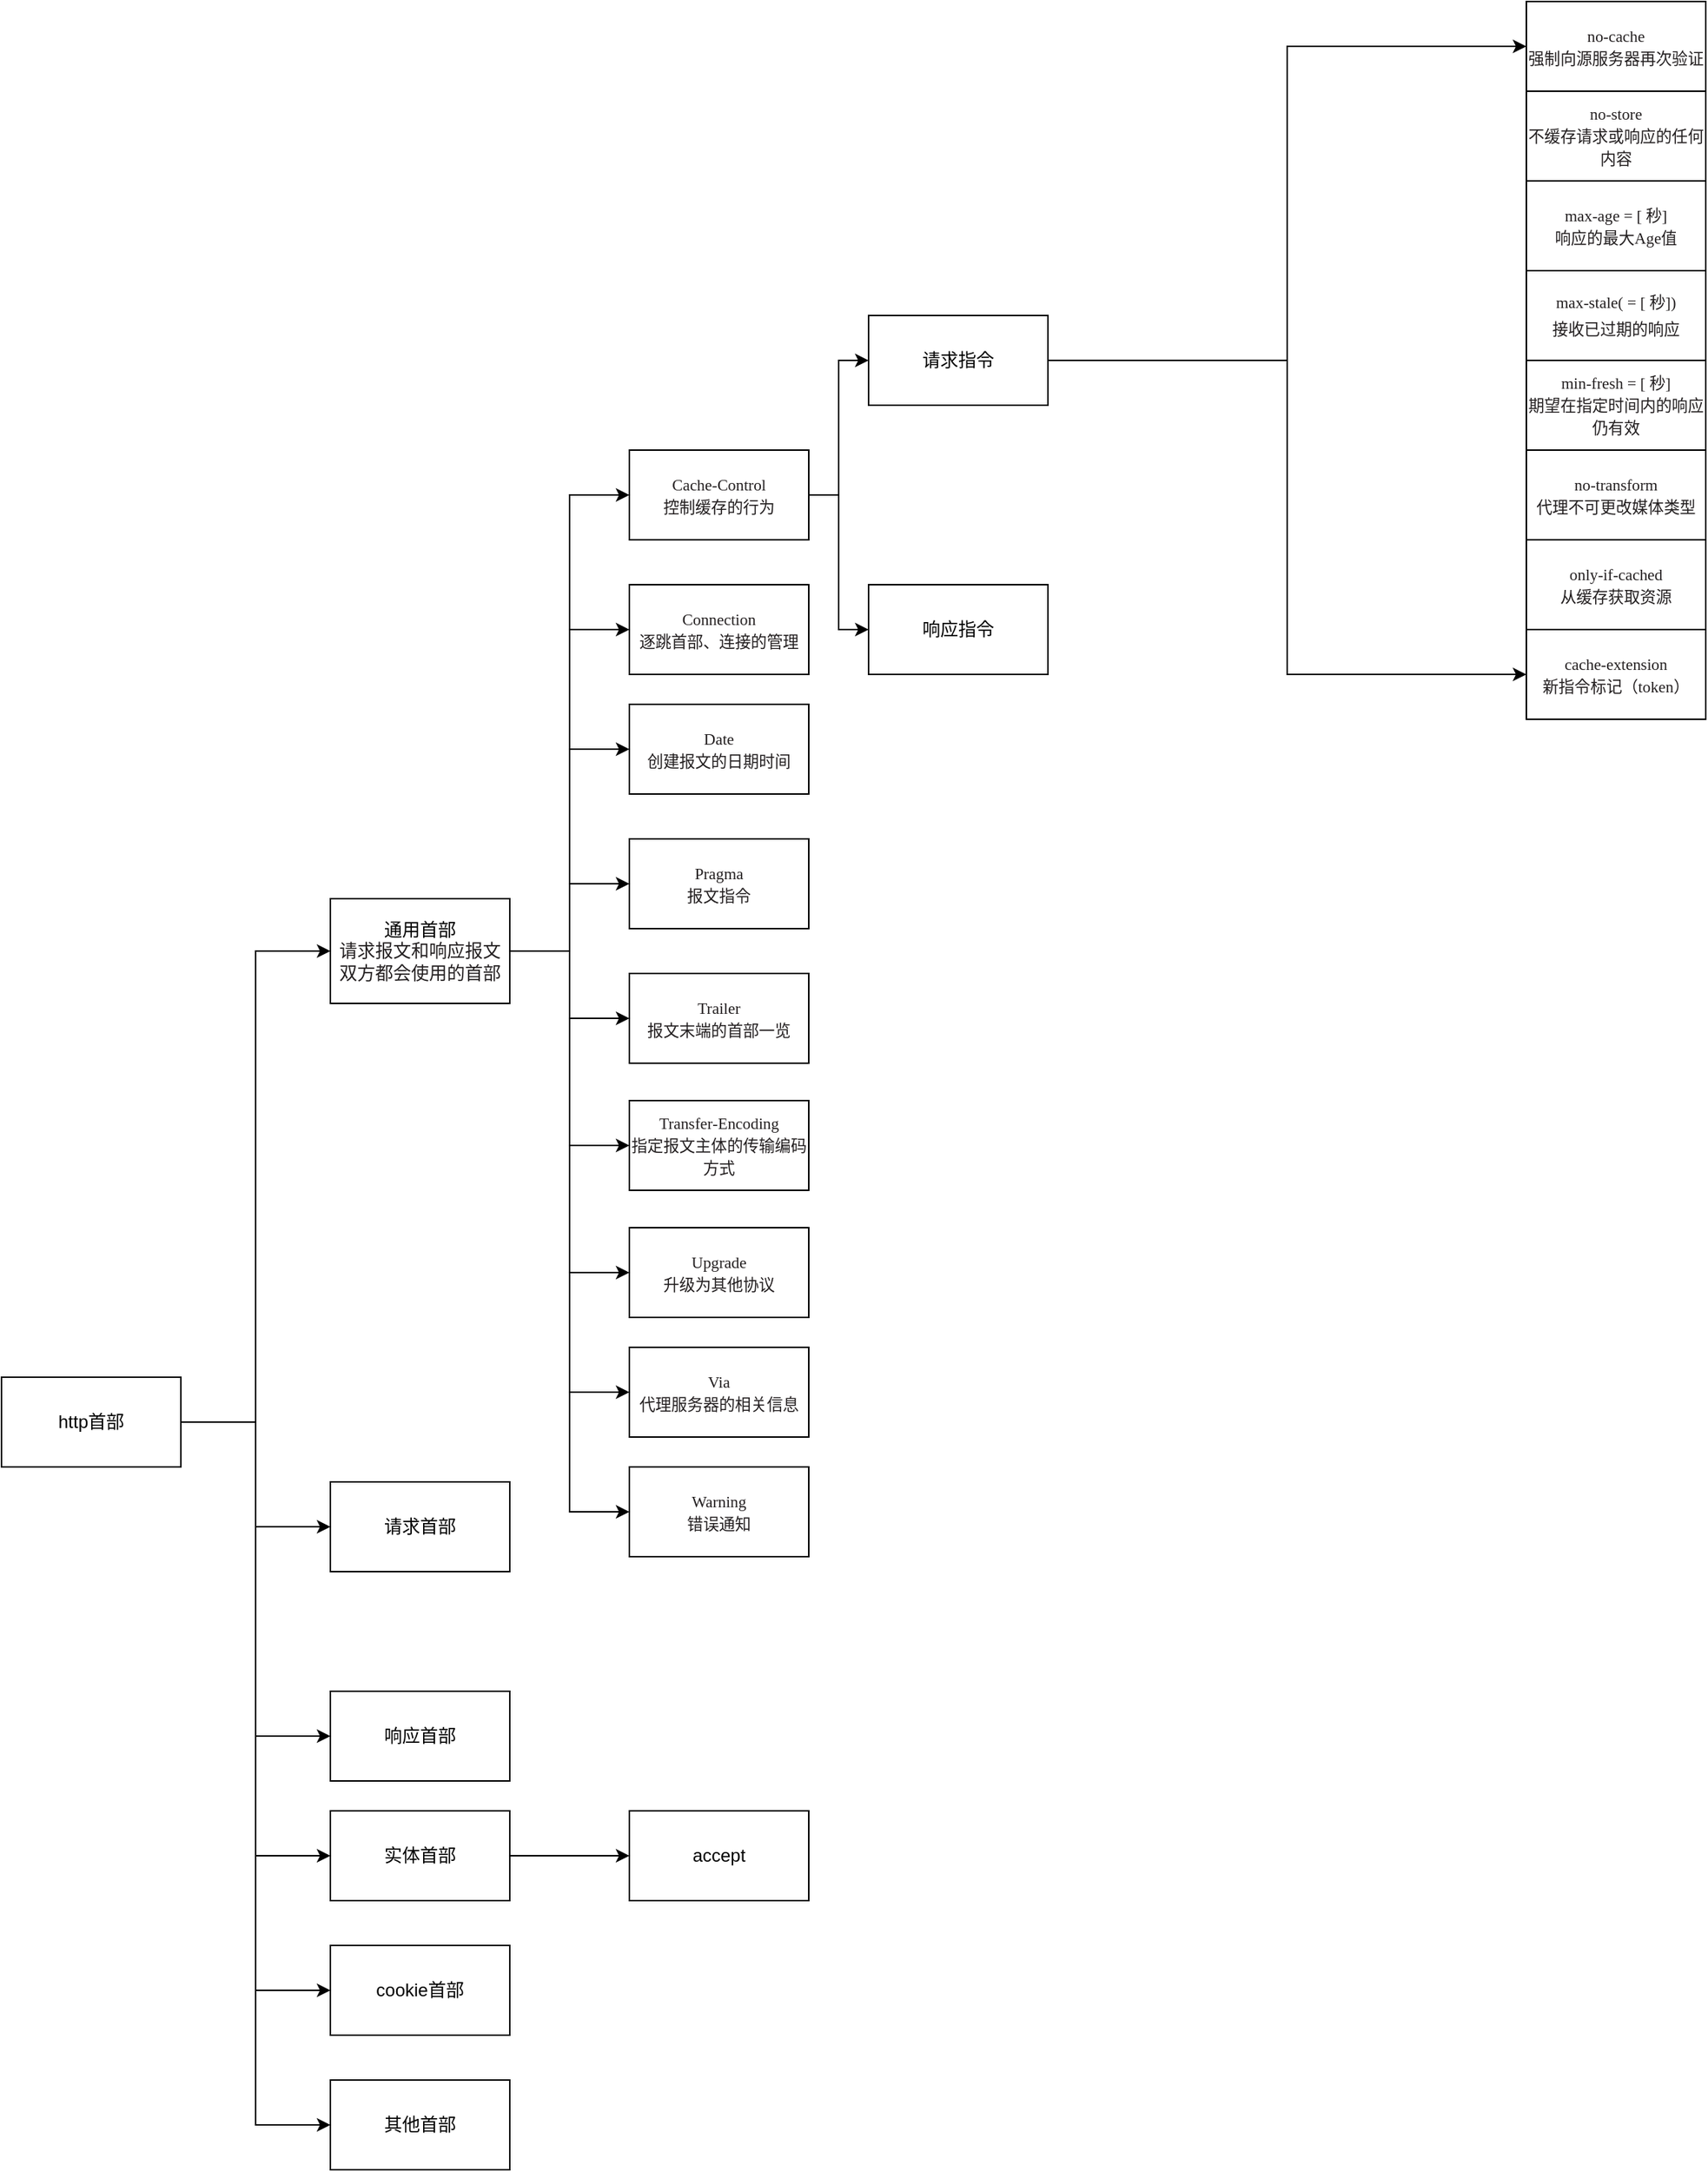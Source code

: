 <mxfile version="16.6.6" type="github">
  <diagram id="rW2sfNHs_H75Ewt_YXq0" name="Page-1">
    <mxGraphModel dx="1185" dy="1804" grid="1" gridSize="10" guides="1" tooltips="1" connect="1" arrows="1" fold="1" page="1" pageScale="1" pageWidth="827" pageHeight="1169" math="0" shadow="0">
      <root>
        <mxCell id="0" />
        <mxCell id="1" parent="0" />
        <mxCell id="Wy4MB-wMTk7PPI_UE0P6-3" style="edgeStyle=orthogonalEdgeStyle;rounded=0;orthogonalLoop=1;jettySize=auto;html=1;entryX=0;entryY=0.5;entryDx=0;entryDy=0;" parent="1" source="Wy4MB-wMTk7PPI_UE0P6-1" target="Wy4MB-wMTk7PPI_UE0P6-2" edge="1">
          <mxGeometry relative="1" as="geometry" />
        </mxCell>
        <mxCell id="Wy4MB-wMTk7PPI_UE0P6-5" style="edgeStyle=orthogonalEdgeStyle;rounded=0;orthogonalLoop=1;jettySize=auto;html=1;entryX=0;entryY=0.5;entryDx=0;entryDy=0;" parent="1" source="Wy4MB-wMTk7PPI_UE0P6-1" target="Wy4MB-wMTk7PPI_UE0P6-4" edge="1">
          <mxGeometry relative="1" as="geometry" />
        </mxCell>
        <mxCell id="Wy4MB-wMTk7PPI_UE0P6-9" style="edgeStyle=orthogonalEdgeStyle;rounded=0;orthogonalLoop=1;jettySize=auto;html=1;entryX=0;entryY=0.5;entryDx=0;entryDy=0;" parent="1" source="Wy4MB-wMTk7PPI_UE0P6-1" target="Wy4MB-wMTk7PPI_UE0P6-7" edge="1">
          <mxGeometry relative="1" as="geometry" />
        </mxCell>
        <mxCell id="Wy4MB-wMTk7PPI_UE0P6-10" style="edgeStyle=orthogonalEdgeStyle;rounded=0;orthogonalLoop=1;jettySize=auto;html=1;entryX=0;entryY=0.5;entryDx=0;entryDy=0;" parent="1" source="Wy4MB-wMTk7PPI_UE0P6-1" target="Wy4MB-wMTk7PPI_UE0P6-8" edge="1">
          <mxGeometry relative="1" as="geometry" />
        </mxCell>
        <mxCell id="Wy4MB-wMTk7PPI_UE0P6-12" style="edgeStyle=orthogonalEdgeStyle;rounded=0;orthogonalLoop=1;jettySize=auto;html=1;entryX=0;entryY=0.5;entryDx=0;entryDy=0;" parent="1" source="Wy4MB-wMTk7PPI_UE0P6-1" target="Wy4MB-wMTk7PPI_UE0P6-11" edge="1">
          <mxGeometry relative="1" as="geometry" />
        </mxCell>
        <mxCell id="Wy4MB-wMTk7PPI_UE0P6-19" style="edgeStyle=orthogonalEdgeStyle;rounded=0;orthogonalLoop=1;jettySize=auto;html=1;entryX=0;entryY=0.5;entryDx=0;entryDy=0;" parent="1" source="Wy4MB-wMTk7PPI_UE0P6-1" target="Wy4MB-wMTk7PPI_UE0P6-18" edge="1">
          <mxGeometry relative="1" as="geometry" />
        </mxCell>
        <mxCell id="Wy4MB-wMTk7PPI_UE0P6-1" value="http首部" style="rounded=0;whiteSpace=wrap;html=1;" parent="1" vertex="1">
          <mxGeometry x="60" y="720" width="120" height="60" as="geometry" />
        </mxCell>
        <mxCell id="Wy4MB-wMTk7PPI_UE0P6-14" style="edgeStyle=orthogonalEdgeStyle;rounded=0;orthogonalLoop=1;jettySize=auto;html=1;entryX=0;entryY=0.5;entryDx=0;entryDy=0;" parent="1" source="Wy4MB-wMTk7PPI_UE0P6-2" target="Wy4MB-wMTk7PPI_UE0P6-13" edge="1">
          <mxGeometry relative="1" as="geometry" />
        </mxCell>
        <mxCell id="Wy4MB-wMTk7PPI_UE0P6-17" style="edgeStyle=orthogonalEdgeStyle;rounded=0;orthogonalLoop=1;jettySize=auto;html=1;entryX=0;entryY=0.5;entryDx=0;entryDy=0;" parent="1" source="Wy4MB-wMTk7PPI_UE0P6-2" target="Wy4MB-wMTk7PPI_UE0P6-15" edge="1">
          <mxGeometry relative="1" as="geometry" />
        </mxCell>
        <mxCell id="pvIbaJWuK9pb7XgT8sxz-2" style="edgeStyle=orthogonalEdgeStyle;rounded=0;orthogonalLoop=1;jettySize=auto;html=1;entryX=0;entryY=0.5;entryDx=0;entryDy=0;" edge="1" parent="1" source="Wy4MB-wMTk7PPI_UE0P6-2" target="pvIbaJWuK9pb7XgT8sxz-1">
          <mxGeometry relative="1" as="geometry" />
        </mxCell>
        <mxCell id="pvIbaJWuK9pb7XgT8sxz-4" style="edgeStyle=orthogonalEdgeStyle;rounded=0;orthogonalLoop=1;jettySize=auto;html=1;entryX=0;entryY=0.5;entryDx=0;entryDy=0;" edge="1" parent="1" source="Wy4MB-wMTk7PPI_UE0P6-2" target="pvIbaJWuK9pb7XgT8sxz-3">
          <mxGeometry relative="1" as="geometry" />
        </mxCell>
        <mxCell id="pvIbaJWuK9pb7XgT8sxz-6" style="edgeStyle=orthogonalEdgeStyle;rounded=0;orthogonalLoop=1;jettySize=auto;html=1;entryX=0;entryY=0.5;entryDx=0;entryDy=0;" edge="1" parent="1" source="Wy4MB-wMTk7PPI_UE0P6-2" target="pvIbaJWuK9pb7XgT8sxz-5">
          <mxGeometry relative="1" as="geometry" />
        </mxCell>
        <mxCell id="pvIbaJWuK9pb7XgT8sxz-8" style="edgeStyle=orthogonalEdgeStyle;rounded=0;orthogonalLoop=1;jettySize=auto;html=1;entryX=0;entryY=0.5;entryDx=0;entryDy=0;" edge="1" parent="1" source="Wy4MB-wMTk7PPI_UE0P6-2" target="pvIbaJWuK9pb7XgT8sxz-7">
          <mxGeometry relative="1" as="geometry" />
        </mxCell>
        <mxCell id="pvIbaJWuK9pb7XgT8sxz-11" style="edgeStyle=orthogonalEdgeStyle;rounded=0;orthogonalLoop=1;jettySize=auto;html=1;entryX=0;entryY=0.5;entryDx=0;entryDy=0;" edge="1" parent="1" source="Wy4MB-wMTk7PPI_UE0P6-2" target="pvIbaJWuK9pb7XgT8sxz-10">
          <mxGeometry relative="1" as="geometry" />
        </mxCell>
        <mxCell id="pvIbaJWuK9pb7XgT8sxz-13" style="edgeStyle=orthogonalEdgeStyle;rounded=0;orthogonalLoop=1;jettySize=auto;html=1;entryX=0;entryY=0.5;entryDx=0;entryDy=0;" edge="1" parent="1" source="Wy4MB-wMTk7PPI_UE0P6-2" target="Wy4MB-wMTk7PPI_UE0P6-22">
          <mxGeometry relative="1" as="geometry" />
        </mxCell>
        <mxCell id="pvIbaJWuK9pb7XgT8sxz-14" style="edgeStyle=orthogonalEdgeStyle;rounded=0;orthogonalLoop=1;jettySize=auto;html=1;entryX=0;entryY=0.5;entryDx=0;entryDy=0;" edge="1" parent="1" source="Wy4MB-wMTk7PPI_UE0P6-2" target="pvIbaJWuK9pb7XgT8sxz-12">
          <mxGeometry relative="1" as="geometry" />
        </mxCell>
        <mxCell id="Wy4MB-wMTk7PPI_UE0P6-2" value="通用首部&lt;br style=&quot;font-size: 12px;&quot;&gt;&lt;div style=&quot;font-size: 12px;&quot;&gt;&lt;span style=&quot;font-size: 12px; color: rgb(35, 31, 32);&quot;&gt;请求报文和响应报文双方都会使用的首部&lt;/span&gt;&lt;/div&gt;" style="whiteSpace=wrap;html=1;fontSize=12;" parent="1" vertex="1">
          <mxGeometry x="280" y="400" width="120" height="70" as="geometry" />
        </mxCell>
        <mxCell id="Wy4MB-wMTk7PPI_UE0P6-4" value="请求首部" style="whiteSpace=wrap;html=1;" parent="1" vertex="1">
          <mxGeometry x="280" y="790" width="120" height="60" as="geometry" />
        </mxCell>
        <mxCell id="Wy4MB-wMTk7PPI_UE0P6-7" value="响应首部" style="whiteSpace=wrap;html=1;" parent="1" vertex="1">
          <mxGeometry x="280" y="930" width="120" height="60" as="geometry" />
        </mxCell>
        <mxCell id="Wy4MB-wMTk7PPI_UE0P6-21" style="edgeStyle=orthogonalEdgeStyle;rounded=0;orthogonalLoop=1;jettySize=auto;html=1;entryX=0;entryY=0.5;entryDx=0;entryDy=0;" parent="1" source="Wy4MB-wMTk7PPI_UE0P6-8" target="Wy4MB-wMTk7PPI_UE0P6-20" edge="1">
          <mxGeometry relative="1" as="geometry" />
        </mxCell>
        <mxCell id="Wy4MB-wMTk7PPI_UE0P6-8" value="实体首部" style="whiteSpace=wrap;html=1;" parent="1" vertex="1">
          <mxGeometry x="280" y="1010" width="120" height="60" as="geometry" />
        </mxCell>
        <mxCell id="Wy4MB-wMTk7PPI_UE0P6-11" value="cookie首部" style="whiteSpace=wrap;html=1;" parent="1" vertex="1">
          <mxGeometry x="280" y="1100" width="120" height="60" as="geometry" />
        </mxCell>
        <mxCell id="pvIbaJWuK9pb7XgT8sxz-29" style="edgeStyle=orthogonalEdgeStyle;rounded=0;orthogonalLoop=1;jettySize=auto;html=1;entryX=0;entryY=0.5;entryDx=0;entryDy=0;fontSize=12;" edge="1" parent="1" source="Wy4MB-wMTk7PPI_UE0P6-13" target="pvIbaJWuK9pb7XgT8sxz-27">
          <mxGeometry relative="1" as="geometry" />
        </mxCell>
        <mxCell id="pvIbaJWuK9pb7XgT8sxz-31" style="edgeStyle=orthogonalEdgeStyle;rounded=0;orthogonalLoop=1;jettySize=auto;html=1;entryX=0;entryY=0.5;entryDx=0;entryDy=0;fontSize=12;" edge="1" parent="1" source="Wy4MB-wMTk7PPI_UE0P6-13" target="pvIbaJWuK9pb7XgT8sxz-30">
          <mxGeometry relative="1" as="geometry" />
        </mxCell>
        <mxCell id="Wy4MB-wMTk7PPI_UE0P6-13" value="&lt;div&gt;&lt;span style=&quot;font-size: 8pt ; font-family: &amp;#34;ydxnab&amp;#34; ; color: rgb(35 , 31 , 32)&quot;&gt;Cache&lt;/span&gt;&lt;span style=&quot;font-size: 8pt ; font-family: &amp;#34;times new roman&amp;#34; ; color: rgb(35 , 31 , 32)&quot;&gt;-&lt;/span&gt;&lt;span style=&quot;font-size: 8pt ; font-family: &amp;#34;ydxnab&amp;#34; ; color: rgb(35 , 31 , 32)&quot;&gt;Control&lt;/span&gt;&lt;/div&gt;&lt;div&gt;&lt;div&gt;&lt;span style=&quot;font-size: 8pt ; font-family: &amp;#34;ydxnab&amp;#34; ; color: rgb(35 , 31 , 32)&quot;&gt;控制缓存的行为&lt;/span&gt;&lt;/div&gt;&lt;/div&gt;" style="whiteSpace=wrap;html=1;" parent="1" vertex="1">
          <mxGeometry x="480" y="100" width="120" height="60" as="geometry" />
        </mxCell>
        <mxCell id="Wy4MB-wMTk7PPI_UE0P6-15" value="&lt;div&gt;&lt;span style=&quot;font-size: 8pt ; font-family: &amp;#34;ydxnab&amp;#34; ; color: rgb(35 , 31 , 32)&quot;&gt;Connection&lt;/span&gt;&lt;/div&gt;&lt;div&gt;&lt;div&gt;&lt;span style=&quot;font-size: 8pt ; font-family: &amp;#34;ydxnab&amp;#34; ; color: rgb(35 , 31 , 32)&quot;&gt;逐跳首部、连接的管理&lt;/span&gt;&lt;/div&gt;&lt;/div&gt;" style="whiteSpace=wrap;html=1;" parent="1" vertex="1">
          <mxGeometry x="480" y="190" width="120" height="60" as="geometry" />
        </mxCell>
        <mxCell id="Wy4MB-wMTk7PPI_UE0P6-18" value="其他首部" style="whiteSpace=wrap;html=1;" parent="1" vertex="1">
          <mxGeometry x="280" y="1190" width="120" height="60" as="geometry" />
        </mxCell>
        <mxCell id="Wy4MB-wMTk7PPI_UE0P6-20" value="accept" style="whiteSpace=wrap;html=1;" parent="1" vertex="1">
          <mxGeometry x="480" y="1010" width="120" height="60" as="geometry" />
        </mxCell>
        <mxCell id="Wy4MB-wMTk7PPI_UE0P6-22" value="&lt;div&gt;&lt;span style=&quot;font-size: 8pt ; font-family: &amp;#34;ydxnab&amp;#34; ; color: rgb(35 , 31 , 32)&quot;&gt;Via&lt;/span&gt;&lt;/div&gt;&lt;div&gt;&lt;div&gt;&lt;span style=&quot;font-size: 8pt ; font-family: &amp;#34;ydxnab&amp;#34; ; color: rgb(35 , 31 , 32)&quot;&gt;代理服务器的相关信息&lt;/span&gt;&lt;/div&gt;&lt;/div&gt;" style="whiteSpace=wrap;html=1;" parent="1" vertex="1">
          <mxGeometry x="480" y="700" width="120" height="60" as="geometry" />
        </mxCell>
        <mxCell id="pvIbaJWuK9pb7XgT8sxz-1" value="&lt;div&gt;&lt;span style=&quot;font-size: 8pt ; font-family: &amp;#34;ydxnab&amp;#34; ; color: rgb(35 , 31 , 32)&quot;&gt;Date&lt;/span&gt;&lt;/div&gt;&lt;div&gt;&lt;div&gt;&lt;span style=&quot;font-size: 8pt ; font-family: &amp;#34;ydxnab&amp;#34; ; color: rgb(35 , 31 , 32)&quot;&gt;创建报文的日期时间&lt;/span&gt;&lt;/div&gt;&lt;/div&gt;" style="whiteSpace=wrap;html=1;" vertex="1" parent="1">
          <mxGeometry x="480" y="270" width="120" height="60" as="geometry" />
        </mxCell>
        <mxCell id="pvIbaJWuK9pb7XgT8sxz-3" value="&lt;div&gt;&lt;span style=&quot;font-size: 8pt ; font-family: &amp;#34;ydxnab&amp;#34; ; color: rgb(35 , 31 , 32)&quot;&gt;Pragma&lt;/span&gt;&lt;/div&gt;&lt;div&gt;&lt;div&gt;&lt;span style=&quot;font-size: 8pt ; font-family: &amp;#34;ydxnab&amp;#34; ; color: rgb(35 , 31 , 32)&quot;&gt;报文指令&lt;/span&gt;&lt;/div&gt;&lt;/div&gt;" style="whiteSpace=wrap;html=1;" vertex="1" parent="1">
          <mxGeometry x="480" y="360" width="120" height="60" as="geometry" />
        </mxCell>
        <mxCell id="pvIbaJWuK9pb7XgT8sxz-5" value="&lt;div&gt;&lt;span style=&quot;font-size: 8pt ; font-family: &amp;#34;ydxnab&amp;#34; ; color: rgb(35 , 31 , 32)&quot;&gt;Trailer&lt;/span&gt;&lt;/div&gt;&lt;div&gt;&lt;div&gt;&lt;span style=&quot;font-size: 8pt ; font-family: &amp;#34;ydxnab&amp;#34; ; color: rgb(35 , 31 , 32)&quot;&gt;报文末端的首部一览&lt;/span&gt;&lt;/div&gt;&lt;/div&gt;" style="whiteSpace=wrap;html=1;" vertex="1" parent="1">
          <mxGeometry x="480" y="450" width="120" height="60" as="geometry" />
        </mxCell>
        <mxCell id="pvIbaJWuK9pb7XgT8sxz-7" value="&lt;div&gt;&lt;span style=&quot;font-size: 8pt ; font-family: &amp;#34;ydxnab&amp;#34; ; color: rgb(35 , 31 , 32)&quot;&gt;Transfer&lt;/span&gt;&lt;span style=&quot;font-size: 8pt ; font-family: &amp;#34;times new roman&amp;#34; ; color: rgb(35 , 31 , 32)&quot;&gt;-&lt;/span&gt;&lt;span style=&quot;font-size: 8pt ; font-family: &amp;#34;ydxnab&amp;#34; ; color: rgb(35 , 31 , 32)&quot;&gt;Encoding&lt;/span&gt;&lt;/div&gt;&lt;div&gt;&lt;div&gt;&lt;span style=&quot;font-size: 8pt ; font-family: &amp;#34;ydxnab&amp;#34; ; color: rgb(35 , 31 , 32)&quot;&gt;指定报文主体的传输编码方式&lt;/span&gt;&lt;/div&gt;&lt;/div&gt;" style="whiteSpace=wrap;html=1;" vertex="1" parent="1">
          <mxGeometry x="480" y="535" width="120" height="60" as="geometry" />
        </mxCell>
        <mxCell id="pvIbaJWuK9pb7XgT8sxz-10" value="&lt;div&gt;&lt;span style=&quot;font-size: 8pt ; font-family: &amp;#34;ydxnab&amp;#34; ; color: rgb(35 , 31 , 32)&quot;&gt;Upgrade&lt;/span&gt;&lt;/div&gt;&lt;div&gt;&lt;div&gt;&lt;span style=&quot;font-size: 8pt ; font-family: &amp;#34;ydxnab&amp;#34; ; color: rgb(35 , 31 , 32)&quot;&gt;升级为其他协议&lt;/span&gt;&lt;/div&gt;&lt;/div&gt;" style="whiteSpace=wrap;html=1;" vertex="1" parent="1">
          <mxGeometry x="480" y="620" width="120" height="60" as="geometry" />
        </mxCell>
        <mxCell id="pvIbaJWuK9pb7XgT8sxz-12" value="&lt;div&gt;&lt;span style=&quot;font-size: 8pt ; font-family: &amp;#34;ydxnab&amp;#34; ; color: rgb(35 , 31 , 32)&quot;&gt;Warning&lt;/span&gt;&lt;/div&gt;&lt;div&gt;&lt;div&gt;&lt;span style=&quot;font-size: 8pt ; font-family: &amp;#34;ydxnab&amp;#34; ; color: rgb(35 , 31 , 32)&quot;&gt;错误通知&lt;/span&gt;&lt;/div&gt;&lt;/div&gt;" style="whiteSpace=wrap;html=1;" vertex="1" parent="1">
          <mxGeometry x="480" y="780" width="120" height="60" as="geometry" />
        </mxCell>
        <mxCell id="pvIbaJWuK9pb7XgT8sxz-15" value="&lt;div&gt;&lt;span style=&quot;font-size: 8pt ; font-family: &amp;#34;ydxnab&amp;#34; ; color: rgb(35 , 31 , 32)&quot;&gt;no&lt;/span&gt;&lt;span style=&quot;font-size: 8pt ; font-family: &amp;#34;times new roman&amp;#34; ; color: rgb(35 , 31 , 32)&quot;&gt;-&lt;/span&gt;&lt;span style=&quot;font-size: 8pt ; font-family: &amp;#34;ydxnab&amp;#34; ; color: rgb(35 , 31 , 32)&quot;&gt;cache&lt;/span&gt;&lt;/div&gt;&lt;div&gt;&lt;div&gt;&lt;span style=&quot;font-size: 8pt ; font-family: &amp;#34;ydxnab&amp;#34; ; color: rgb(35 , 31 , 32)&quot;&gt;强制向源服务器再次验证&lt;/span&gt;&lt;/div&gt;&lt;/div&gt;" style="whiteSpace=wrap;html=1;fontSize=12;" vertex="1" parent="1">
          <mxGeometry x="1080" y="-200" width="120" height="60" as="geometry" />
        </mxCell>
        <mxCell id="pvIbaJWuK9pb7XgT8sxz-17" value="&lt;div&gt;&lt;span style=&quot;font-size: 8pt ; font-family: &amp;#34;ydxnab&amp;#34; ; color: rgb(35 , 31 , 32)&quot;&gt;no&lt;/span&gt;&lt;span style=&quot;font-size: 8pt ; font-family: &amp;#34;times new roman&amp;#34; ; color: rgb(35 , 31 , 32)&quot;&gt;-&lt;/span&gt;&lt;span style=&quot;font-size: 8pt ; font-family: &amp;#34;ydxnab&amp;#34; ; color: rgb(35 , 31 , 32)&quot;&gt;store&lt;/span&gt;&lt;/div&gt;&lt;div&gt;&lt;div&gt;&lt;span style=&quot;font-size: 8pt ; font-family: &amp;#34;ydxnab&amp;#34; ; color: rgb(35 , 31 , 32)&quot;&gt;不缓存请求或响应的任何内容&lt;/span&gt;&lt;/div&gt;&lt;/div&gt;" style="whiteSpace=wrap;html=1;fontSize=12;" vertex="1" parent="1">
          <mxGeometry x="1080" y="-140" width="120" height="60" as="geometry" />
        </mxCell>
        <mxCell id="pvIbaJWuK9pb7XgT8sxz-19" value="&lt;div&gt;&lt;span style=&quot;font-size: 8pt ; font-family: &amp;#34;ydxnab&amp;#34; ; color: rgb(35 , 31 , 32)&quot;&gt;max&lt;/span&gt;&lt;span style=&quot;font-size: 8pt ; font-family: &amp;#34;times new roman&amp;#34; ; color: rgb(35 , 31 , 32)&quot;&gt;-&lt;/span&gt;&lt;span style=&quot;font-size: 8pt ; font-family: &amp;#34;ydxnab&amp;#34; ; color: rgb(35 , 31 , 32)&quot;&gt;age = [ 秒]&lt;/span&gt;&lt;/div&gt;&lt;div&gt;&lt;div&gt;&lt;span style=&quot;font-size: 8pt ; font-family: &amp;#34;ydxnab&amp;#34; ; color: rgb(35 , 31 , 32)&quot;&gt;响应的最大Age值&lt;/span&gt;&lt;/div&gt;&lt;/div&gt;" style="whiteSpace=wrap;html=1;fontSize=12;" vertex="1" parent="1">
          <mxGeometry x="1080" y="-80" width="120" height="60" as="geometry" />
        </mxCell>
        <mxCell id="pvIbaJWuK9pb7XgT8sxz-21" value="&lt;div&gt;&lt;span style=&quot;font-size: 8pt ; font-family: &amp;#34;ydxnab&amp;#34; ; color: rgb(35 , 31 , 32)&quot;&gt;max&lt;/span&gt;&lt;span style=&quot;font-size: 8pt ; font-family: &amp;#34;times new roman&amp;#34; ; color: rgb(35 , 31 , 32)&quot;&gt;-&lt;/span&gt;&lt;span style=&quot;font-size: 8pt ; font-family: &amp;#34;ydxnab&amp;#34; ; color: rgb(35 , 31 , 32)&quot;&gt;stale( = [ 秒])&lt;/span&gt;&lt;/div&gt;&lt;div&gt;&lt;div&gt;&lt;span style=&quot;font-size: 12pt&quot;&gt; &lt;/span&gt;&lt;span style=&quot;font-size: 8pt ; font-family: &amp;#34;ydxnab&amp;#34; ; color: rgb(35 , 31 , 32)&quot;&gt;接收已过期的响应&lt;/span&gt;&lt;/div&gt;&lt;/div&gt;" style="whiteSpace=wrap;html=1;fontSize=12;" vertex="1" parent="1">
          <mxGeometry x="1080" y="-20" width="120" height="60" as="geometry" />
        </mxCell>
        <mxCell id="pvIbaJWuK9pb7XgT8sxz-22" value="&lt;div&gt;&lt;span style=&quot;font-size: 8pt ; font-family: &amp;#34;ydxnab&amp;#34; ; color: rgb(35 , 31 , 32)&quot;&gt;min&lt;/span&gt;&lt;span style=&quot;font-size: 8pt ; font-family: &amp;#34;times new roman&amp;#34; ; color: rgb(35 , 31 , 32)&quot;&gt;-&lt;/span&gt;&lt;span style=&quot;font-size: 8pt ; font-family: &amp;#34;ydxnab&amp;#34; ; color: rgb(35 , 31 , 32)&quot;&gt;fresh = [ 秒]&lt;/span&gt;&lt;/div&gt;&lt;div&gt;&lt;div&gt;&lt;span style=&quot;font-size: 8pt ; font-family: &amp;#34;ydxnab&amp;#34; ; color: rgb(35 , 31 , 32)&quot;&gt;期望在指定时间内的响应仍有效&lt;/span&gt;&lt;/div&gt;&lt;/div&gt;" style="whiteSpace=wrap;html=1;fontSize=12;" vertex="1" parent="1">
          <mxGeometry x="1080" y="40" width="120" height="60" as="geometry" />
        </mxCell>
        <mxCell id="pvIbaJWuK9pb7XgT8sxz-23" value="&lt;div&gt;&lt;span style=&quot;font-size: 8pt ; font-family: &amp;#34;ydxnab&amp;#34; ; color: rgb(35 , 31 , 32)&quot;&gt;no&lt;/span&gt;&lt;span style=&quot;font-size: 8pt ; font-family: &amp;#34;times new roman&amp;#34; ; color: rgb(35 , 31 , 32)&quot;&gt;-&lt;/span&gt;&lt;span style=&quot;font-size: 8pt ; font-family: &amp;#34;ydxnab&amp;#34; ; color: rgb(35 , 31 , 32)&quot;&gt;transform&lt;/span&gt;&lt;/div&gt;&lt;div&gt;&lt;div&gt;&lt;span style=&quot;font-size: 8pt ; font-family: &amp;#34;ydxnab&amp;#34; ; color: rgb(35 , 31 , 32)&quot;&gt;代理不可更改媒体类型&lt;/span&gt;&lt;/div&gt;&lt;/div&gt;" style="whiteSpace=wrap;html=1;fontSize=12;" vertex="1" parent="1">
          <mxGeometry x="1080" y="100" width="120" height="60" as="geometry" />
        </mxCell>
        <mxCell id="pvIbaJWuK9pb7XgT8sxz-34" style="edgeStyle=orthogonalEdgeStyle;rounded=0;orthogonalLoop=1;jettySize=auto;html=1;entryX=0;entryY=0.5;entryDx=0;entryDy=0;fontSize=12;" edge="1" parent="1" source="pvIbaJWuK9pb7XgT8sxz-27" target="pvIbaJWuK9pb7XgT8sxz-15">
          <mxGeometry relative="1" as="geometry" />
        </mxCell>
        <mxCell id="pvIbaJWuK9pb7XgT8sxz-38" style="edgeStyle=orthogonalEdgeStyle;rounded=0;orthogonalLoop=1;jettySize=auto;html=1;entryX=0;entryY=0.5;entryDx=0;entryDy=0;fontSize=12;" edge="1" parent="1" source="pvIbaJWuK9pb7XgT8sxz-27" target="pvIbaJWuK9pb7XgT8sxz-37">
          <mxGeometry relative="1" as="geometry" />
        </mxCell>
        <mxCell id="pvIbaJWuK9pb7XgT8sxz-27" value="请求指令" style="whiteSpace=wrap;html=1;fontSize=12;" vertex="1" parent="1">
          <mxGeometry x="640" y="10" width="120" height="60" as="geometry" />
        </mxCell>
        <mxCell id="pvIbaJWuK9pb7XgT8sxz-30" value="响应指令" style="whiteSpace=wrap;html=1;fontSize=12;" vertex="1" parent="1">
          <mxGeometry x="640" y="190" width="120" height="60" as="geometry" />
        </mxCell>
        <mxCell id="pvIbaJWuK9pb7XgT8sxz-36" value="&lt;div&gt;&lt;span style=&quot;font-size: 8pt ; font-family: &amp;#34;ydxnab&amp;#34; ; color: rgb(35 , 31 , 32)&quot;&gt;only&lt;/span&gt;&lt;span style=&quot;font-size: 8pt ; font-family: &amp;#34;times new roman&amp;#34; ; color: rgb(35 , 31 , 32)&quot;&gt;-&lt;/span&gt;&lt;span style=&quot;font-size: 8pt ; font-family: &amp;#34;ydxnab&amp;#34; ; color: rgb(35 , 31 , 32)&quot;&gt;if&lt;/span&gt;&lt;span style=&quot;font-size: 8pt ; font-family: &amp;#34;times new roman&amp;#34; ; color: rgb(35 , 31 , 32)&quot;&gt;-&lt;/span&gt;&lt;span style=&quot;font-size: 8pt ; font-family: &amp;#34;ydxnab&amp;#34; ; color: rgb(35 , 31 , 32)&quot;&gt;cached&lt;/span&gt;&lt;/div&gt;&lt;div&gt;&lt;div&gt;&lt;span style=&quot;font-size: 8pt ; font-family: &amp;#34;ydxnab&amp;#34; ; color: rgb(35 , 31 , 32)&quot;&gt;从缓存获取资源&lt;/span&gt;&lt;/div&gt;&lt;/div&gt;" style="whiteSpace=wrap;html=1;fontSize=12;" vertex="1" parent="1">
          <mxGeometry x="1080" y="160" width="120" height="60" as="geometry" />
        </mxCell>
        <mxCell id="pvIbaJWuK9pb7XgT8sxz-37" value="&lt;div&gt;&lt;span style=&quot;font-size: 8pt ; font-family: &amp;#34;ydxnab&amp;#34; ; color: rgb(35 , 31 , 32)&quot;&gt;cache&lt;/span&gt;&lt;span style=&quot;font-size: 8pt ; font-family: &amp;#34;times new roman&amp;#34; ; color: rgb(35 , 31 , 32)&quot;&gt;-&lt;/span&gt;&lt;span style=&quot;font-size: 8pt ; font-family: &amp;#34;ydxnab&amp;#34; ; color: rgb(35 , 31 , 32)&quot;&gt;extension&lt;/span&gt;&lt;/div&gt;&lt;div&gt;&lt;div&gt;&lt;span style=&quot;font-size: 8pt ; font-family: &amp;#34;ydxnab&amp;#34; ; color: rgb(35 , 31 , 32)&quot;&gt;新指令标记（token）&lt;/span&gt;&lt;/div&gt;&lt;/div&gt;" style="whiteSpace=wrap;html=1;fontSize=12;" vertex="1" parent="1">
          <mxGeometry x="1080" y="220" width="120" height="60" as="geometry" />
        </mxCell>
      </root>
    </mxGraphModel>
  </diagram>
</mxfile>

